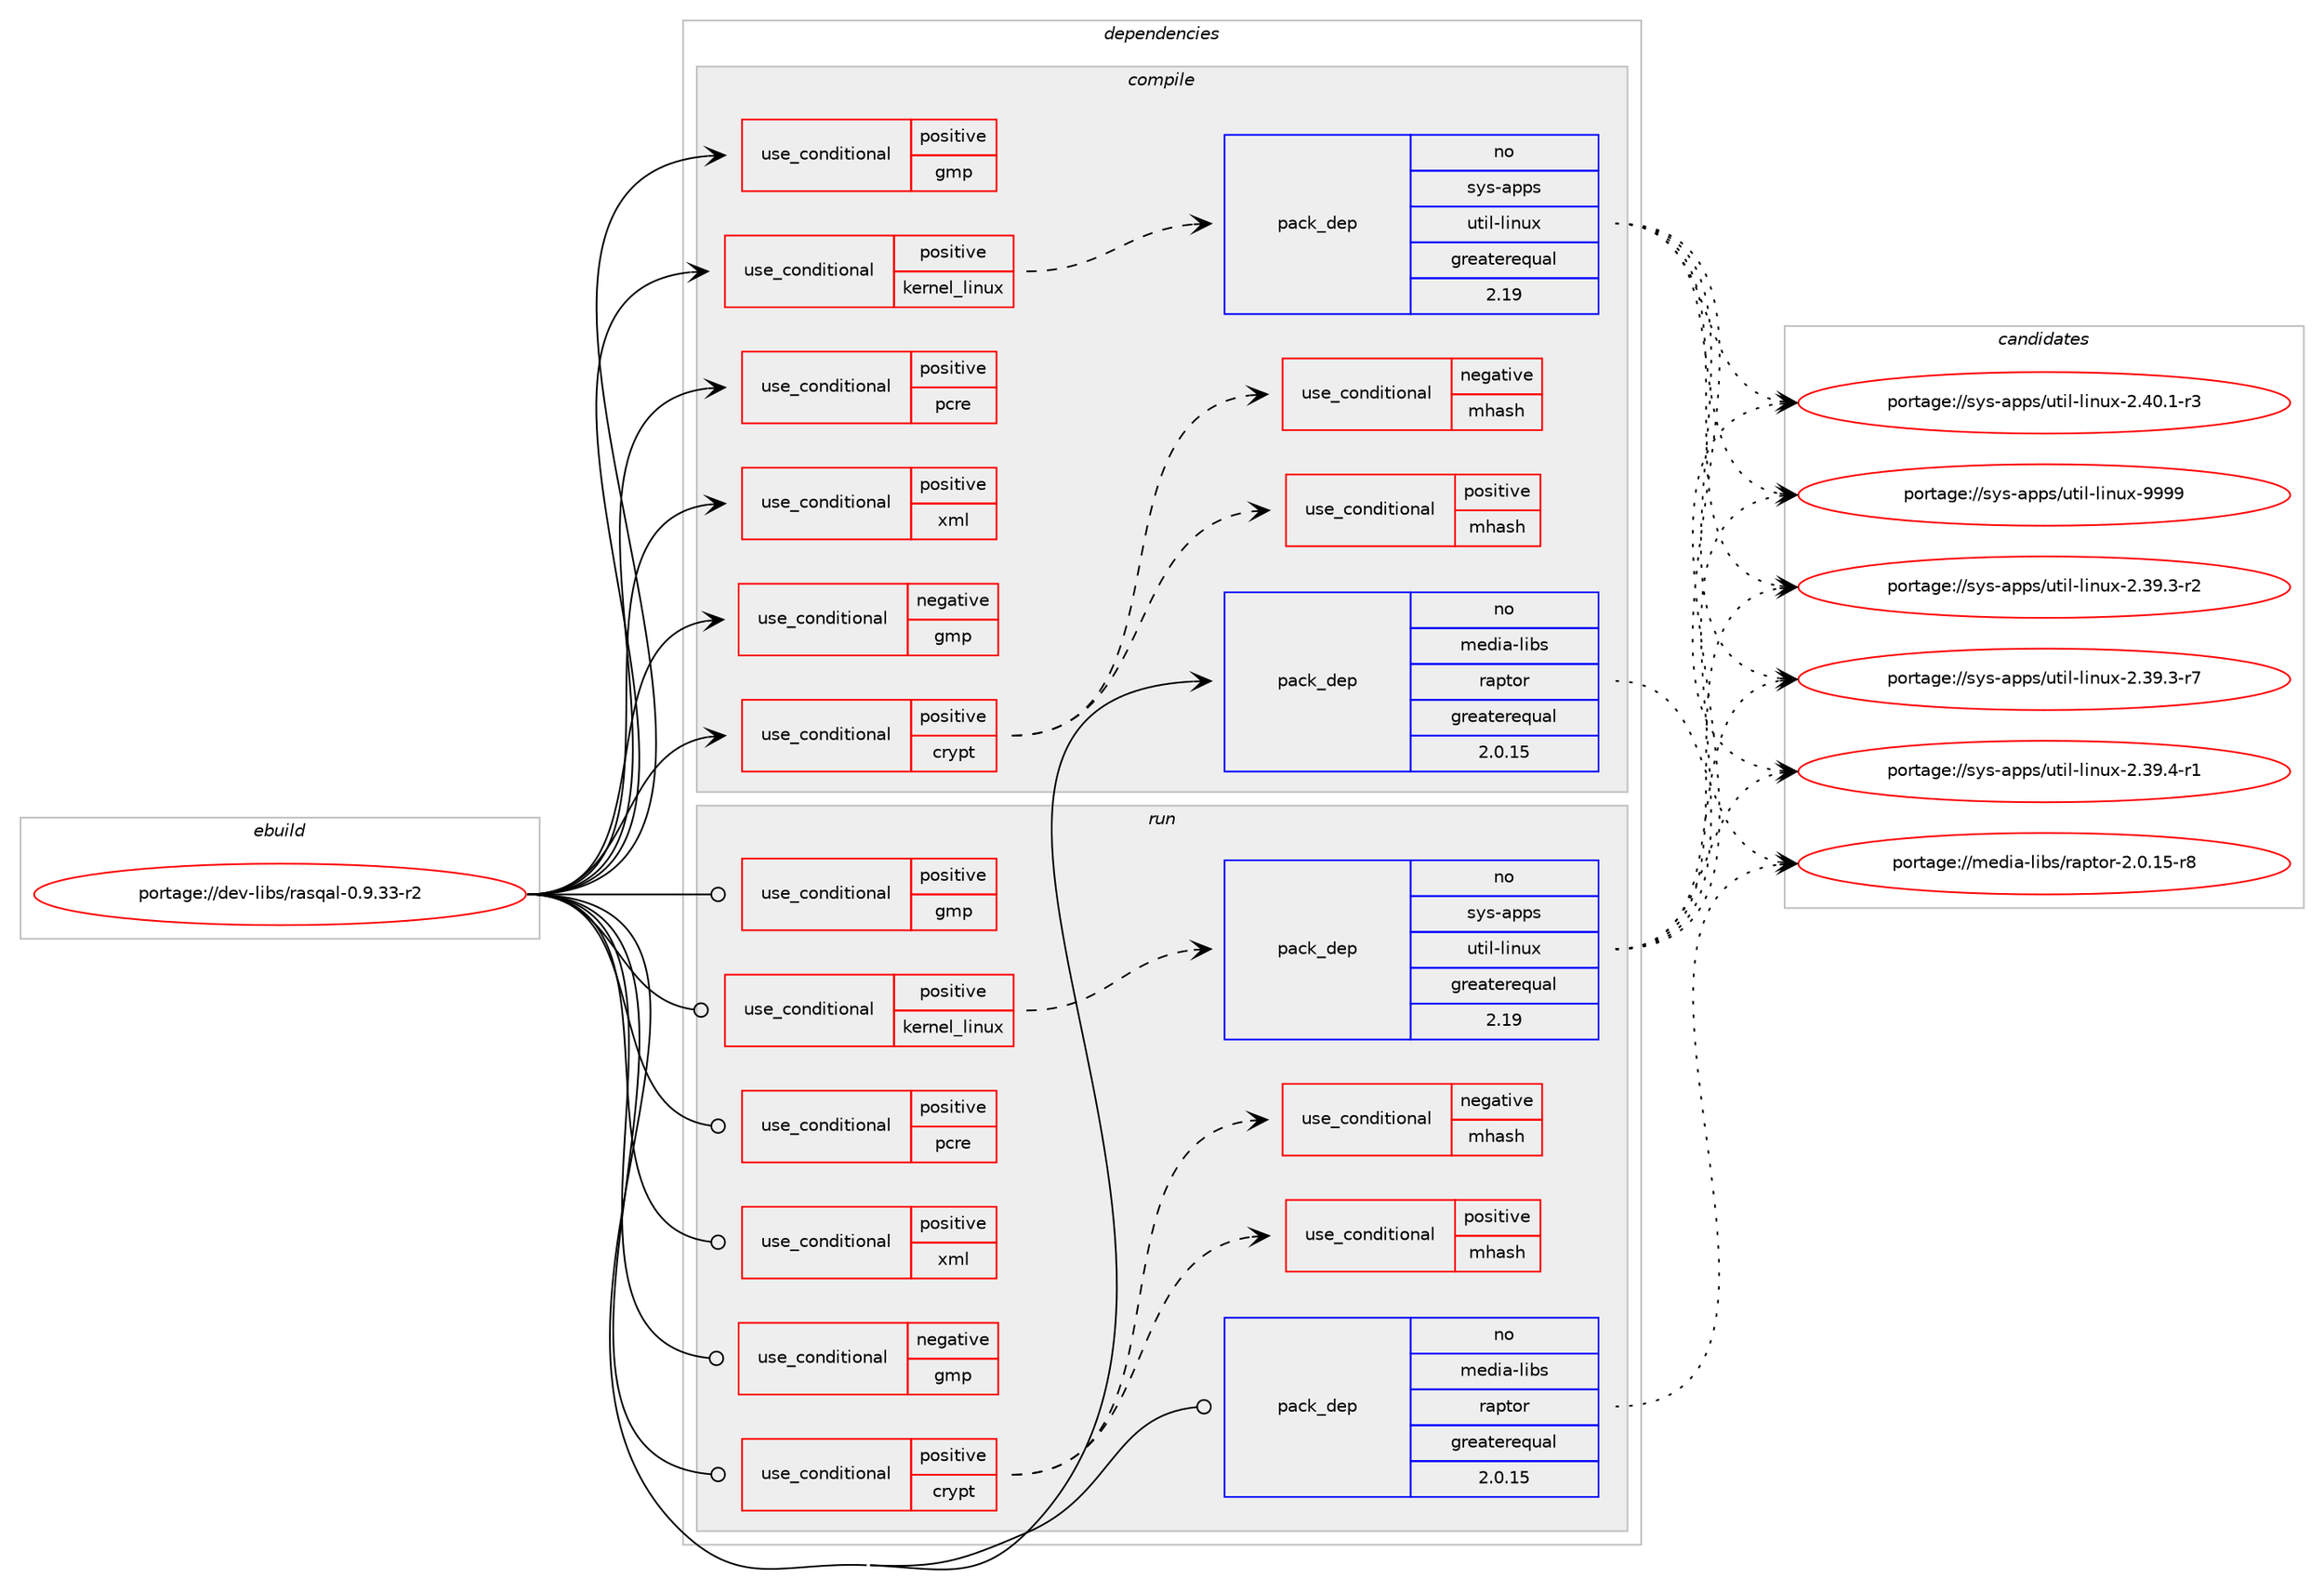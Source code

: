 digraph prolog {

# *************
# Graph options
# *************

newrank=true;
concentrate=true;
compound=true;
graph [rankdir=LR,fontname=Helvetica,fontsize=10,ranksep=1.5];#, ranksep=2.5, nodesep=0.2];
edge  [arrowhead=vee];
node  [fontname=Helvetica,fontsize=10];

# **********
# The ebuild
# **********

subgraph cluster_leftcol {
color=gray;
rank=same;
label=<<i>ebuild</i>>;
id [label="portage://dev-libs/rasqal-0.9.33-r2", color=red, width=4, href="../dev-libs/rasqal-0.9.33-r2.svg"];
}

# ****************
# The dependencies
# ****************

subgraph cluster_midcol {
color=gray;
label=<<i>dependencies</i>>;
subgraph cluster_compile {
fillcolor="#eeeeee";
style=filled;
label=<<i>compile</i>>;
subgraph cond27252 {
dependency57467 [label=<<TABLE BORDER="0" CELLBORDER="1" CELLSPACING="0" CELLPADDING="4"><TR><TD ROWSPAN="3" CELLPADDING="10">use_conditional</TD></TR><TR><TD>negative</TD></TR><TR><TD>gmp</TD></TR></TABLE>>, shape=none, color=red];
# *** BEGIN UNKNOWN DEPENDENCY TYPE (TODO) ***
# dependency57467 -> package_dependency(portage://dev-libs/rasqal-0.9.33-r2,install,no,dev-libs,mpfr,none,[,,],any_same_slot,[])
# *** END UNKNOWN DEPENDENCY TYPE (TODO) ***

}
id:e -> dependency57467:w [weight=20,style="solid",arrowhead="vee"];
subgraph cond27253 {
dependency57468 [label=<<TABLE BORDER="0" CELLBORDER="1" CELLSPACING="0" CELLPADDING="4"><TR><TD ROWSPAN="3" CELLPADDING="10">use_conditional</TD></TR><TR><TD>positive</TD></TR><TR><TD>crypt</TD></TR></TABLE>>, shape=none, color=red];
subgraph cond27254 {
dependency57469 [label=<<TABLE BORDER="0" CELLBORDER="1" CELLSPACING="0" CELLPADDING="4"><TR><TD ROWSPAN="3" CELLPADDING="10">use_conditional</TD></TR><TR><TD>negative</TD></TR><TR><TD>mhash</TD></TR></TABLE>>, shape=none, color=red];
# *** BEGIN UNKNOWN DEPENDENCY TYPE (TODO) ***
# dependency57469 -> package_dependency(portage://dev-libs/rasqal-0.9.33-r2,install,no,dev-libs,libgcrypt,none,[,,],[slot(0)],[])
# *** END UNKNOWN DEPENDENCY TYPE (TODO) ***

}
dependency57468:e -> dependency57469:w [weight=20,style="dashed",arrowhead="vee"];
subgraph cond27255 {
dependency57470 [label=<<TABLE BORDER="0" CELLBORDER="1" CELLSPACING="0" CELLPADDING="4"><TR><TD ROWSPAN="3" CELLPADDING="10">use_conditional</TD></TR><TR><TD>positive</TD></TR><TR><TD>mhash</TD></TR></TABLE>>, shape=none, color=red];
# *** BEGIN UNKNOWN DEPENDENCY TYPE (TODO) ***
# dependency57470 -> package_dependency(portage://dev-libs/rasqal-0.9.33-r2,install,no,app-crypt,mhash,none,[,,],[],[])
# *** END UNKNOWN DEPENDENCY TYPE (TODO) ***

}
dependency57468:e -> dependency57470:w [weight=20,style="dashed",arrowhead="vee"];
}
id:e -> dependency57468:w [weight=20,style="solid",arrowhead="vee"];
subgraph cond27256 {
dependency57471 [label=<<TABLE BORDER="0" CELLBORDER="1" CELLSPACING="0" CELLPADDING="4"><TR><TD ROWSPAN="3" CELLPADDING="10">use_conditional</TD></TR><TR><TD>positive</TD></TR><TR><TD>gmp</TD></TR></TABLE>>, shape=none, color=red];
# *** BEGIN UNKNOWN DEPENDENCY TYPE (TODO) ***
# dependency57471 -> package_dependency(portage://dev-libs/rasqal-0.9.33-r2,install,no,dev-libs,gmp,none,[,,],any_same_slot,[])
# *** END UNKNOWN DEPENDENCY TYPE (TODO) ***

}
id:e -> dependency57471:w [weight=20,style="solid",arrowhead="vee"];
subgraph cond27257 {
dependency57472 [label=<<TABLE BORDER="0" CELLBORDER="1" CELLSPACING="0" CELLPADDING="4"><TR><TD ROWSPAN="3" CELLPADDING="10">use_conditional</TD></TR><TR><TD>positive</TD></TR><TR><TD>kernel_linux</TD></TR></TABLE>>, shape=none, color=red];
subgraph pack29051 {
dependency57473 [label=<<TABLE BORDER="0" CELLBORDER="1" CELLSPACING="0" CELLPADDING="4" WIDTH="220"><TR><TD ROWSPAN="6" CELLPADDING="30">pack_dep</TD></TR><TR><TD WIDTH="110">no</TD></TR><TR><TD>sys-apps</TD></TR><TR><TD>util-linux</TD></TR><TR><TD>greaterequal</TD></TR><TR><TD>2.19</TD></TR></TABLE>>, shape=none, color=blue];
}
dependency57472:e -> dependency57473:w [weight=20,style="dashed",arrowhead="vee"];
}
id:e -> dependency57472:w [weight=20,style="solid",arrowhead="vee"];
subgraph cond27258 {
dependency57474 [label=<<TABLE BORDER="0" CELLBORDER="1" CELLSPACING="0" CELLPADDING="4"><TR><TD ROWSPAN="3" CELLPADDING="10">use_conditional</TD></TR><TR><TD>positive</TD></TR><TR><TD>pcre</TD></TR></TABLE>>, shape=none, color=red];
# *** BEGIN UNKNOWN DEPENDENCY TYPE (TODO) ***
# dependency57474 -> package_dependency(portage://dev-libs/rasqal-0.9.33-r2,install,no,dev-libs,libpcre,none,[,,],[],[])
# *** END UNKNOWN DEPENDENCY TYPE (TODO) ***

}
id:e -> dependency57474:w [weight=20,style="solid",arrowhead="vee"];
subgraph cond27259 {
dependency57475 [label=<<TABLE BORDER="0" CELLBORDER="1" CELLSPACING="0" CELLPADDING="4"><TR><TD ROWSPAN="3" CELLPADDING="10">use_conditional</TD></TR><TR><TD>positive</TD></TR><TR><TD>xml</TD></TR></TABLE>>, shape=none, color=red];
# *** BEGIN UNKNOWN DEPENDENCY TYPE (TODO) ***
# dependency57475 -> package_dependency(portage://dev-libs/rasqal-0.9.33-r2,install,no,dev-libs,libxml2,none,[,,],[],[])
# *** END UNKNOWN DEPENDENCY TYPE (TODO) ***

}
id:e -> dependency57475:w [weight=20,style="solid",arrowhead="vee"];
subgraph pack29052 {
dependency57476 [label=<<TABLE BORDER="0" CELLBORDER="1" CELLSPACING="0" CELLPADDING="4" WIDTH="220"><TR><TD ROWSPAN="6" CELLPADDING="30">pack_dep</TD></TR><TR><TD WIDTH="110">no</TD></TR><TR><TD>media-libs</TD></TR><TR><TD>raptor</TD></TR><TR><TD>greaterequal</TD></TR><TR><TD>2.0.15</TD></TR></TABLE>>, shape=none, color=blue];
}
id:e -> dependency57476:w [weight=20,style="solid",arrowhead="vee"];
}
subgraph cluster_compileandrun {
fillcolor="#eeeeee";
style=filled;
label=<<i>compile and run</i>>;
}
subgraph cluster_run {
fillcolor="#eeeeee";
style=filled;
label=<<i>run</i>>;
subgraph cond27260 {
dependency57477 [label=<<TABLE BORDER="0" CELLBORDER="1" CELLSPACING="0" CELLPADDING="4"><TR><TD ROWSPAN="3" CELLPADDING="10">use_conditional</TD></TR><TR><TD>negative</TD></TR><TR><TD>gmp</TD></TR></TABLE>>, shape=none, color=red];
# *** BEGIN UNKNOWN DEPENDENCY TYPE (TODO) ***
# dependency57477 -> package_dependency(portage://dev-libs/rasqal-0.9.33-r2,run,no,dev-libs,mpfr,none,[,,],any_same_slot,[])
# *** END UNKNOWN DEPENDENCY TYPE (TODO) ***

}
id:e -> dependency57477:w [weight=20,style="solid",arrowhead="odot"];
subgraph cond27261 {
dependency57478 [label=<<TABLE BORDER="0" CELLBORDER="1" CELLSPACING="0" CELLPADDING="4"><TR><TD ROWSPAN="3" CELLPADDING="10">use_conditional</TD></TR><TR><TD>positive</TD></TR><TR><TD>crypt</TD></TR></TABLE>>, shape=none, color=red];
subgraph cond27262 {
dependency57479 [label=<<TABLE BORDER="0" CELLBORDER="1" CELLSPACING="0" CELLPADDING="4"><TR><TD ROWSPAN="3" CELLPADDING="10">use_conditional</TD></TR><TR><TD>negative</TD></TR><TR><TD>mhash</TD></TR></TABLE>>, shape=none, color=red];
# *** BEGIN UNKNOWN DEPENDENCY TYPE (TODO) ***
# dependency57479 -> package_dependency(portage://dev-libs/rasqal-0.9.33-r2,run,no,dev-libs,libgcrypt,none,[,,],[slot(0)],[])
# *** END UNKNOWN DEPENDENCY TYPE (TODO) ***

}
dependency57478:e -> dependency57479:w [weight=20,style="dashed",arrowhead="vee"];
subgraph cond27263 {
dependency57480 [label=<<TABLE BORDER="0" CELLBORDER="1" CELLSPACING="0" CELLPADDING="4"><TR><TD ROWSPAN="3" CELLPADDING="10">use_conditional</TD></TR><TR><TD>positive</TD></TR><TR><TD>mhash</TD></TR></TABLE>>, shape=none, color=red];
# *** BEGIN UNKNOWN DEPENDENCY TYPE (TODO) ***
# dependency57480 -> package_dependency(portage://dev-libs/rasqal-0.9.33-r2,run,no,app-crypt,mhash,none,[,,],[],[])
# *** END UNKNOWN DEPENDENCY TYPE (TODO) ***

}
dependency57478:e -> dependency57480:w [weight=20,style="dashed",arrowhead="vee"];
}
id:e -> dependency57478:w [weight=20,style="solid",arrowhead="odot"];
subgraph cond27264 {
dependency57481 [label=<<TABLE BORDER="0" CELLBORDER="1" CELLSPACING="0" CELLPADDING="4"><TR><TD ROWSPAN="3" CELLPADDING="10">use_conditional</TD></TR><TR><TD>positive</TD></TR><TR><TD>gmp</TD></TR></TABLE>>, shape=none, color=red];
# *** BEGIN UNKNOWN DEPENDENCY TYPE (TODO) ***
# dependency57481 -> package_dependency(portage://dev-libs/rasqal-0.9.33-r2,run,no,dev-libs,gmp,none,[,,],any_same_slot,[])
# *** END UNKNOWN DEPENDENCY TYPE (TODO) ***

}
id:e -> dependency57481:w [weight=20,style="solid",arrowhead="odot"];
subgraph cond27265 {
dependency57482 [label=<<TABLE BORDER="0" CELLBORDER="1" CELLSPACING="0" CELLPADDING="4"><TR><TD ROWSPAN="3" CELLPADDING="10">use_conditional</TD></TR><TR><TD>positive</TD></TR><TR><TD>kernel_linux</TD></TR></TABLE>>, shape=none, color=red];
subgraph pack29053 {
dependency57483 [label=<<TABLE BORDER="0" CELLBORDER="1" CELLSPACING="0" CELLPADDING="4" WIDTH="220"><TR><TD ROWSPAN="6" CELLPADDING="30">pack_dep</TD></TR><TR><TD WIDTH="110">no</TD></TR><TR><TD>sys-apps</TD></TR><TR><TD>util-linux</TD></TR><TR><TD>greaterequal</TD></TR><TR><TD>2.19</TD></TR></TABLE>>, shape=none, color=blue];
}
dependency57482:e -> dependency57483:w [weight=20,style="dashed",arrowhead="vee"];
}
id:e -> dependency57482:w [weight=20,style="solid",arrowhead="odot"];
subgraph cond27266 {
dependency57484 [label=<<TABLE BORDER="0" CELLBORDER="1" CELLSPACING="0" CELLPADDING="4"><TR><TD ROWSPAN="3" CELLPADDING="10">use_conditional</TD></TR><TR><TD>positive</TD></TR><TR><TD>pcre</TD></TR></TABLE>>, shape=none, color=red];
# *** BEGIN UNKNOWN DEPENDENCY TYPE (TODO) ***
# dependency57484 -> package_dependency(portage://dev-libs/rasqal-0.9.33-r2,run,no,dev-libs,libpcre,none,[,,],[],[])
# *** END UNKNOWN DEPENDENCY TYPE (TODO) ***

}
id:e -> dependency57484:w [weight=20,style="solid",arrowhead="odot"];
subgraph cond27267 {
dependency57485 [label=<<TABLE BORDER="0" CELLBORDER="1" CELLSPACING="0" CELLPADDING="4"><TR><TD ROWSPAN="3" CELLPADDING="10">use_conditional</TD></TR><TR><TD>positive</TD></TR><TR><TD>xml</TD></TR></TABLE>>, shape=none, color=red];
# *** BEGIN UNKNOWN DEPENDENCY TYPE (TODO) ***
# dependency57485 -> package_dependency(portage://dev-libs/rasqal-0.9.33-r2,run,no,dev-libs,libxml2,none,[,,],[],[])
# *** END UNKNOWN DEPENDENCY TYPE (TODO) ***

}
id:e -> dependency57485:w [weight=20,style="solid",arrowhead="odot"];
subgraph pack29054 {
dependency57486 [label=<<TABLE BORDER="0" CELLBORDER="1" CELLSPACING="0" CELLPADDING="4" WIDTH="220"><TR><TD ROWSPAN="6" CELLPADDING="30">pack_dep</TD></TR><TR><TD WIDTH="110">no</TD></TR><TR><TD>media-libs</TD></TR><TR><TD>raptor</TD></TR><TR><TD>greaterequal</TD></TR><TR><TD>2.0.15</TD></TR></TABLE>>, shape=none, color=blue];
}
id:e -> dependency57486:w [weight=20,style="solid",arrowhead="odot"];
}
}

# **************
# The candidates
# **************

subgraph cluster_choices {
rank=same;
color=gray;
label=<<i>candidates</i>>;

subgraph choice29051 {
color=black;
nodesep=1;
choice11512111545971121121154711711610510845108105110117120455046515746514511450 [label="portage://sys-apps/util-linux-2.39.3-r2", color=red, width=4,href="../sys-apps/util-linux-2.39.3-r2.svg"];
choice11512111545971121121154711711610510845108105110117120455046515746514511455 [label="portage://sys-apps/util-linux-2.39.3-r7", color=red, width=4,href="../sys-apps/util-linux-2.39.3-r7.svg"];
choice11512111545971121121154711711610510845108105110117120455046515746524511449 [label="portage://sys-apps/util-linux-2.39.4-r1", color=red, width=4,href="../sys-apps/util-linux-2.39.4-r1.svg"];
choice11512111545971121121154711711610510845108105110117120455046524846494511451 [label="portage://sys-apps/util-linux-2.40.1-r3", color=red, width=4,href="../sys-apps/util-linux-2.40.1-r3.svg"];
choice115121115459711211211547117116105108451081051101171204557575757 [label="portage://sys-apps/util-linux-9999", color=red, width=4,href="../sys-apps/util-linux-9999.svg"];
dependency57473:e -> choice11512111545971121121154711711610510845108105110117120455046515746514511450:w [style=dotted,weight="100"];
dependency57473:e -> choice11512111545971121121154711711610510845108105110117120455046515746514511455:w [style=dotted,weight="100"];
dependency57473:e -> choice11512111545971121121154711711610510845108105110117120455046515746524511449:w [style=dotted,weight="100"];
dependency57473:e -> choice11512111545971121121154711711610510845108105110117120455046524846494511451:w [style=dotted,weight="100"];
dependency57473:e -> choice115121115459711211211547117116105108451081051101171204557575757:w [style=dotted,weight="100"];
}
subgraph choice29052 {
color=black;
nodesep=1;
choice1091011001059745108105981154711497112116111114455046484649534511456 [label="portage://media-libs/raptor-2.0.15-r8", color=red, width=4,href="../media-libs/raptor-2.0.15-r8.svg"];
dependency57476:e -> choice1091011001059745108105981154711497112116111114455046484649534511456:w [style=dotted,weight="100"];
}
subgraph choice29053 {
color=black;
nodesep=1;
choice11512111545971121121154711711610510845108105110117120455046515746514511450 [label="portage://sys-apps/util-linux-2.39.3-r2", color=red, width=4,href="../sys-apps/util-linux-2.39.3-r2.svg"];
choice11512111545971121121154711711610510845108105110117120455046515746514511455 [label="portage://sys-apps/util-linux-2.39.3-r7", color=red, width=4,href="../sys-apps/util-linux-2.39.3-r7.svg"];
choice11512111545971121121154711711610510845108105110117120455046515746524511449 [label="portage://sys-apps/util-linux-2.39.4-r1", color=red, width=4,href="../sys-apps/util-linux-2.39.4-r1.svg"];
choice11512111545971121121154711711610510845108105110117120455046524846494511451 [label="portage://sys-apps/util-linux-2.40.1-r3", color=red, width=4,href="../sys-apps/util-linux-2.40.1-r3.svg"];
choice115121115459711211211547117116105108451081051101171204557575757 [label="portage://sys-apps/util-linux-9999", color=red, width=4,href="../sys-apps/util-linux-9999.svg"];
dependency57483:e -> choice11512111545971121121154711711610510845108105110117120455046515746514511450:w [style=dotted,weight="100"];
dependency57483:e -> choice11512111545971121121154711711610510845108105110117120455046515746514511455:w [style=dotted,weight="100"];
dependency57483:e -> choice11512111545971121121154711711610510845108105110117120455046515746524511449:w [style=dotted,weight="100"];
dependency57483:e -> choice11512111545971121121154711711610510845108105110117120455046524846494511451:w [style=dotted,weight="100"];
dependency57483:e -> choice115121115459711211211547117116105108451081051101171204557575757:w [style=dotted,weight="100"];
}
subgraph choice29054 {
color=black;
nodesep=1;
choice1091011001059745108105981154711497112116111114455046484649534511456 [label="portage://media-libs/raptor-2.0.15-r8", color=red, width=4,href="../media-libs/raptor-2.0.15-r8.svg"];
dependency57486:e -> choice1091011001059745108105981154711497112116111114455046484649534511456:w [style=dotted,weight="100"];
}
}

}
